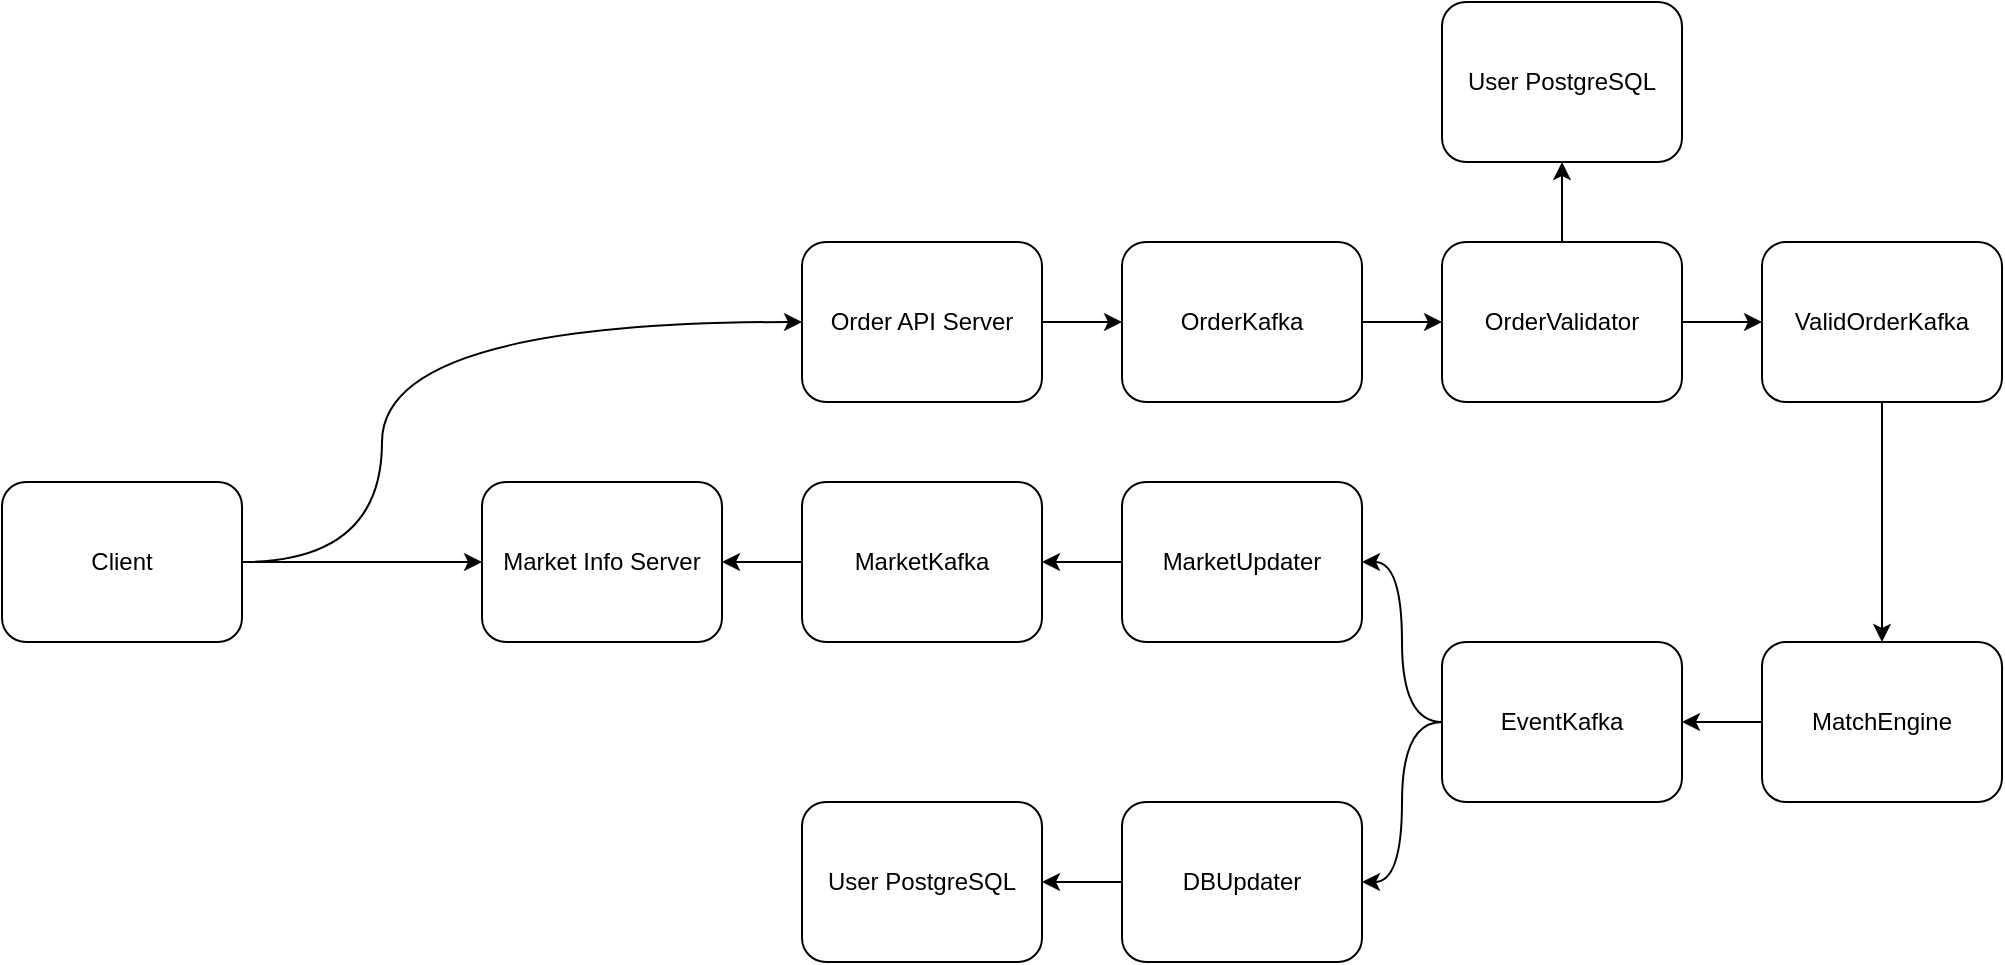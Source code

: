 <mxfile version="15.0.6" type="device"><diagram id="ZHfkOLkJ_YsDobxUL4mp" name="Page-1"><mxGraphModel dx="1773" dy="621" grid="1" gridSize="10" guides="1" tooltips="1" connect="1" arrows="1" fold="1" page="1" pageScale="1" pageWidth="827" pageHeight="1169" math="0" shadow="0"><root><mxCell id="0"/><mxCell id="1" parent="0"/><mxCell id="veaeUslwf15VartZ2oMC-7" style="edgeStyle=orthogonalEdgeStyle;rounded=0;orthogonalLoop=1;jettySize=auto;html=1;entryX=0;entryY=0.5;entryDx=0;entryDy=0;curved=1;" edge="1" parent="1" source="veaeUslwf15VartZ2oMC-2" target="veaeUslwf15VartZ2oMC-6"><mxGeometry relative="1" as="geometry"/></mxCell><mxCell id="veaeUslwf15VartZ2oMC-2" value="Order API Server" style="rounded=1;whiteSpace=wrap;html=1;" vertex="1" parent="1"><mxGeometry x="160" y="200" width="120" height="80" as="geometry"/></mxCell><mxCell id="veaeUslwf15VartZ2oMC-9" style="edgeStyle=orthogonalEdgeStyle;rounded=0;orthogonalLoop=1;jettySize=auto;html=1;entryX=0;entryY=0.5;entryDx=0;entryDy=0;curved=1;" edge="1" parent="1" source="veaeUslwf15VartZ2oMC-6" target="veaeUslwf15VartZ2oMC-8"><mxGeometry relative="1" as="geometry"/></mxCell><mxCell id="veaeUslwf15VartZ2oMC-6" value="OrderKafka" style="rounded=1;whiteSpace=wrap;html=1;" vertex="1" parent="1"><mxGeometry x="320" y="200" width="120" height="80" as="geometry"/></mxCell><mxCell id="veaeUslwf15VartZ2oMC-11" style="edgeStyle=orthogonalEdgeStyle;rounded=0;orthogonalLoop=1;jettySize=auto;html=1;entryX=0;entryY=0.5;entryDx=0;entryDy=0;curved=1;" edge="1" parent="1" source="veaeUslwf15VartZ2oMC-8" target="veaeUslwf15VartZ2oMC-10"><mxGeometry relative="1" as="geometry"/></mxCell><mxCell id="veaeUslwf15VartZ2oMC-39" style="edgeStyle=orthogonalEdgeStyle;curved=1;rounded=0;orthogonalLoop=1;jettySize=auto;html=1;entryX=0.5;entryY=1;entryDx=0;entryDy=0;" edge="1" parent="1" source="veaeUslwf15VartZ2oMC-8" target="veaeUslwf15VartZ2oMC-38"><mxGeometry relative="1" as="geometry"/></mxCell><mxCell id="veaeUslwf15VartZ2oMC-8" value="OrderValidator" style="rounded=1;whiteSpace=wrap;html=1;" vertex="1" parent="1"><mxGeometry x="480" y="200" width="120" height="80" as="geometry"/></mxCell><mxCell id="veaeUslwf15VartZ2oMC-22" style="edgeStyle=orthogonalEdgeStyle;curved=1;rounded=0;orthogonalLoop=1;jettySize=auto;html=1;entryX=0.5;entryY=0;entryDx=0;entryDy=0;" edge="1" parent="1" source="veaeUslwf15VartZ2oMC-10" target="veaeUslwf15VartZ2oMC-12"><mxGeometry relative="1" as="geometry"/></mxCell><mxCell id="veaeUslwf15VartZ2oMC-10" value="ValidOrderKafka" style="rounded=1;whiteSpace=wrap;html=1;" vertex="1" parent="1"><mxGeometry x="640" y="200" width="120" height="80" as="geometry"/></mxCell><mxCell id="veaeUslwf15VartZ2oMC-23" style="edgeStyle=orthogonalEdgeStyle;curved=1;rounded=0;orthogonalLoop=1;jettySize=auto;html=1;entryX=1;entryY=0.5;entryDx=0;entryDy=0;" edge="1" parent="1" source="veaeUslwf15VartZ2oMC-12" target="veaeUslwf15VartZ2oMC-14"><mxGeometry relative="1" as="geometry"/></mxCell><mxCell id="veaeUslwf15VartZ2oMC-12" value="MatchEngine" style="rounded=1;whiteSpace=wrap;html=1;" vertex="1" parent="1"><mxGeometry x="640" y="400" width="120" height="80" as="geometry"/></mxCell><mxCell id="veaeUslwf15VartZ2oMC-24" style="edgeStyle=orthogonalEdgeStyle;curved=1;rounded=0;orthogonalLoop=1;jettySize=auto;html=1;entryX=1;entryY=0.5;entryDx=0;entryDy=0;" edge="1" parent="1" source="veaeUslwf15VartZ2oMC-14" target="veaeUslwf15VartZ2oMC-18"><mxGeometry relative="1" as="geometry"/></mxCell><mxCell id="veaeUslwf15VartZ2oMC-25" style="edgeStyle=orthogonalEdgeStyle;curved=1;rounded=0;orthogonalLoop=1;jettySize=auto;html=1;entryX=1;entryY=0.5;entryDx=0;entryDy=0;" edge="1" parent="1" source="veaeUslwf15VartZ2oMC-14" target="veaeUslwf15VartZ2oMC-16"><mxGeometry relative="1" as="geometry"/></mxCell><mxCell id="veaeUslwf15VartZ2oMC-14" value="EventKafka" style="rounded=1;whiteSpace=wrap;html=1;" vertex="1" parent="1"><mxGeometry x="480" y="400" width="120" height="80" as="geometry"/></mxCell><mxCell id="veaeUslwf15VartZ2oMC-31" style="edgeStyle=orthogonalEdgeStyle;curved=1;rounded=0;orthogonalLoop=1;jettySize=auto;html=1;entryX=1;entryY=0.5;entryDx=0;entryDy=0;" edge="1" parent="1" source="veaeUslwf15VartZ2oMC-16" target="veaeUslwf15VartZ2oMC-30"><mxGeometry relative="1" as="geometry"/></mxCell><mxCell id="veaeUslwf15VartZ2oMC-16" value="DBUpdater" style="rounded=1;whiteSpace=wrap;html=1;" vertex="1" parent="1"><mxGeometry x="320" y="480" width="120" height="80" as="geometry"/></mxCell><mxCell id="veaeUslwf15VartZ2oMC-28" style="edgeStyle=orthogonalEdgeStyle;curved=1;rounded=0;orthogonalLoop=1;jettySize=auto;html=1;entryX=1;entryY=0.5;entryDx=0;entryDy=0;" edge="1" parent="1" source="veaeUslwf15VartZ2oMC-18" target="veaeUslwf15VartZ2oMC-27"><mxGeometry relative="1" as="geometry"/></mxCell><mxCell id="veaeUslwf15VartZ2oMC-18" value="MarketUpdater" style="rounded=1;whiteSpace=wrap;html=1;" vertex="1" parent="1"><mxGeometry x="320" y="320" width="120" height="80" as="geometry"/></mxCell><mxCell id="veaeUslwf15VartZ2oMC-35" style="edgeStyle=orthogonalEdgeStyle;curved=1;rounded=0;orthogonalLoop=1;jettySize=auto;html=1;entryX=1;entryY=0.5;entryDx=0;entryDy=0;" edge="1" parent="1" source="veaeUslwf15VartZ2oMC-27" target="veaeUslwf15VartZ2oMC-34"><mxGeometry relative="1" as="geometry"/></mxCell><mxCell id="veaeUslwf15VartZ2oMC-27" value="MarketKafka" style="rounded=1;whiteSpace=wrap;html=1;" vertex="1" parent="1"><mxGeometry x="160" y="320" width="120" height="80" as="geometry"/></mxCell><mxCell id="veaeUslwf15VartZ2oMC-30" value="User PostgreSQL" style="rounded=1;whiteSpace=wrap;html=1;" vertex="1" parent="1"><mxGeometry x="160" y="480" width="120" height="80" as="geometry"/></mxCell><mxCell id="veaeUslwf15VartZ2oMC-36" style="edgeStyle=orthogonalEdgeStyle;curved=1;rounded=0;orthogonalLoop=1;jettySize=auto;html=1;entryX=0;entryY=0.5;entryDx=0;entryDy=0;" edge="1" parent="1" source="veaeUslwf15VartZ2oMC-32" target="veaeUslwf15VartZ2oMC-2"><mxGeometry relative="1" as="geometry"><Array as="points"><mxPoint x="-50" y="360"/><mxPoint x="-50" y="240"/></Array></mxGeometry></mxCell><mxCell id="veaeUslwf15VartZ2oMC-37" style="edgeStyle=orthogonalEdgeStyle;curved=1;rounded=0;orthogonalLoop=1;jettySize=auto;html=1;entryX=0;entryY=0.5;entryDx=0;entryDy=0;" edge="1" parent="1" source="veaeUslwf15VartZ2oMC-32" target="veaeUslwf15VartZ2oMC-34"><mxGeometry relative="1" as="geometry"/></mxCell><mxCell id="veaeUslwf15VartZ2oMC-32" value="Client" style="rounded=1;whiteSpace=wrap;html=1;" vertex="1" parent="1"><mxGeometry x="-240" y="320" width="120" height="80" as="geometry"/></mxCell><mxCell id="veaeUslwf15VartZ2oMC-34" value="Market Info Server" style="rounded=1;whiteSpace=wrap;html=1;" vertex="1" parent="1"><mxGeometry y="320" width="120" height="80" as="geometry"/></mxCell><mxCell id="veaeUslwf15VartZ2oMC-38" value="User PostgreSQL" style="rounded=1;whiteSpace=wrap;html=1;" vertex="1" parent="1"><mxGeometry x="480" y="80" width="120" height="80" as="geometry"/></mxCell></root></mxGraphModel></diagram></mxfile>